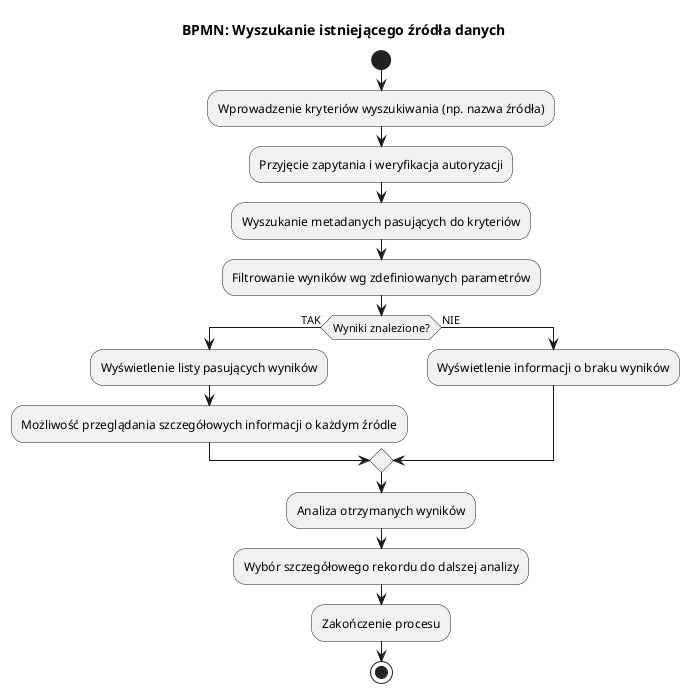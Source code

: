 @startuml
title BPMN: Wyszukanie istniejącego źródła danych

|Użytkownik|
start
:Wprowadzenie kryteriów wyszukiwania (np. nazwa źródła);
:Przyjęcie zapytania i weryfikacja autoryzacji;
:Wyszukanie metadanych pasujących do kryteriów;
:Filtrowanie wyników wg zdefiniowanych parametrów;
if (Wyniki znalezione?) then (TAK)
  :Wyświetlenie listy pasujących wyników;
  :Możliwość przeglądania szczegółowych informacji o każdym źródle;
else (NIE)
  :Wyświetlenie informacji o braku wyników;
endif
:Analiza otrzymanych wyników;
:Wybór szczegółowego rekordu do dalszej analizy;
:Zakończenie procesu;
stop
@enduml